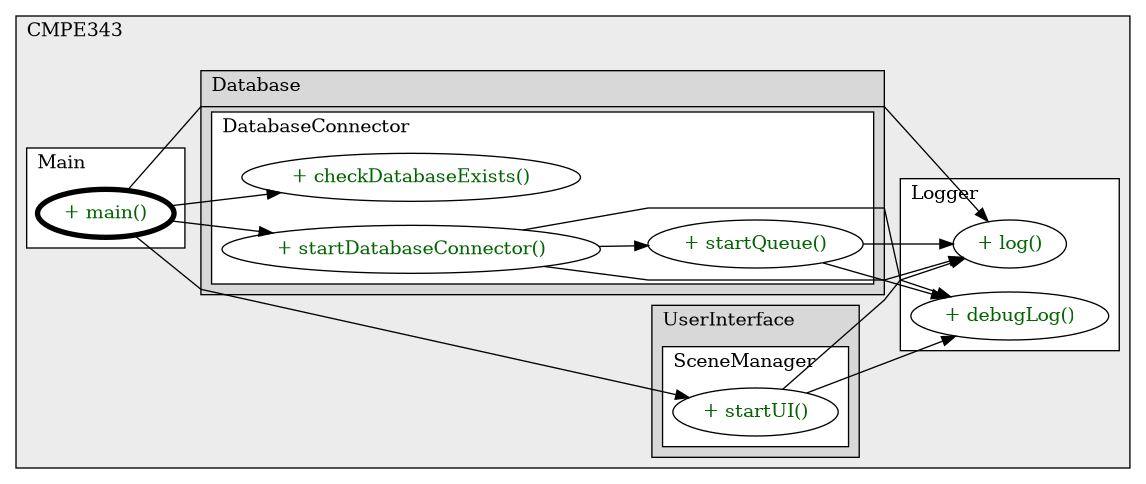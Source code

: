 @startuml

/' diagram meta data start
config=CallConfiguration;
{
  "rootMethod": "comp.CMPE343.Main#main(String[])",
  "projectClassification": {
    "searchMode": "OpenProject", // OpenProject, AllProjects
    "includedProjects": "",
    "pathEndKeywords": "*.impl",
    "isClientPath": "",
    "isClientName": "",
    "isTestPath": "",
    "isTestName": "",
    "isMappingPath": "",
    "isMappingName": "",
    "isDataAccessPath": "",
    "isDataAccessName": "",
    "isDataStructurePath": "",
    "isDataStructureName": "",
    "isInterfaceStructuresPath": "",
    "isInterfaceStructuresName": "",
    "isEntryPointPath": "",
    "isEntryPointName": "",
    "treatFinalFieldsAsMandatory": false
  },
  "graphRestriction": {
    "classPackageExcludeFilter": "",
    "classPackageIncludeFilter": "",
    "classNameExcludeFilter": "",
    "classNameIncludeFilter": "",
    "methodNameExcludeFilter": "",
    "methodNameIncludeFilter": "",
    "removeByInheritance": "", // inheritance/annotation based filtering is done in a second step
    "removeByAnnotation": "",
    "removeByClassPackage": "", // cleanup the graph after inheritance/annotation based filtering is done
    "removeByClassName": "",
    "cutMappings": false,
    "cutEnum": true,
    "cutTests": true,
    "cutClient": true,
    "cutDataAccess": true,
    "cutInterfaceStructures": true,
    "cutDataStructures": true,
    "cutGetterAndSetter": true,
    "cutConstructors": true
  },
  "graphTraversal": {
    "forwardDepth": 6,
    "backwardDepth": 6,
    "classPackageExcludeFilter": "",
    "classPackageIncludeFilter": "",
    "classNameExcludeFilter": "",
    "classNameIncludeFilter": "",
    "methodNameExcludeFilter": "",
    "methodNameIncludeFilter": "",
    "hideMappings": false,
    "hideDataStructures": false,
    "hidePrivateMethods": true,
    "hideInterfaceCalls": true, // indirection: implementation -> interface (is hidden) -> implementation
    "onlyShowApplicationEntryPoints": false, // root node is included
    "useMethodCallsForStructureDiagram": "ForwardOnly" // ForwardOnly, BothDirections, No
  },
  "details": {
    "aggregation": "GroupByClass", // ByClass, GroupByClass, None
    "showMethodParametersTypes": false,
    "showMethodParametersNames": false,
    "showMethodReturnType": false,
    "showPackageLevels": 2,
    "showCallOrder": false,
    "edgeMode": "MethodsOnly", // TypesOnly, MethodsOnly, TypesAndMethods, MethodsAndDirectTypeUsage
    "showDetailedClassStructure": false
  },
  "rootClass": "comp.CMPE343.Main",
  "extensionCallbackMethod": "" // qualified.class.name#methodName - signature: public static String method(String)
}
diagram meta data end '/



digraph g {
    rankdir="LR"
    splines=polyline
    

'nodes 
subgraph cluster_1613637043 { 
   	label=CMPE343
	labeljust=l
	fillcolor="#ececec"
	style=filled
   
   subgraph cluster_1525928083 { 
   	label=UserInterface
	labeljust=l
	fillcolor="#d8d8d8"
	style=filled
   
   subgraph cluster_1730757211 { 
   	label=SceneManager
	labeljust=l
	fillcolor=white
	style=filled
   
   SceneManager1364509428XXXstartUI1814637725[
	label="+ startUI()"
	style=filled
	fillcolor=white
	tooltip="SceneManager

null"
	fontcolor=darkgreen
];
} 
} 

subgraph cluster_1930754934 { 
   	label=Database
	labeljust=l
	fillcolor="#d8d8d8"
	style=filled
   
   subgraph cluster_685857721 { 
   	label=DatabaseConnector
	labeljust=l
	fillcolor=white
	style=filled
   
   DatabaseConnector783527819XXXcheckDatabaseExists0[
	label="+ checkDatabaseExists()"
	style=filled
	fillcolor=white
	tooltip="DatabaseConnector

null"
	fontcolor=darkgreen
];

DatabaseConnector783527819XXXstartDatabaseConnector0[
	label="+ startDatabaseConnector()"
	style=filled
	fillcolor=white
	tooltip="DatabaseConnector

null"
	fontcolor=darkgreen
];

DatabaseConnector783527819XXXstartQueue0[
	label="+ startQueue()"
	style=filled
	fillcolor=white
	tooltip="DatabaseConnector

null"
	fontcolor=darkgreen
];
} 
} 

subgraph cluster_653087990 { 
   	label=Logger
	labeljust=l
	fillcolor=white
	style=filled
   
   Logger1958110676XXXdebugLog1553139675[
	label="+ debugLog()"
	style=filled
	fillcolor=white
	tooltip="Logger

null"
	fontcolor=darkgreen
];

Logger1958110676XXXlog658265366[
	label="+ log()"
	style=filled
	fillcolor=white
	tooltip="Logger

null"
	fontcolor=darkgreen
];
} 

subgraph cluster_755969613 { 
   	label=Main
	labeljust=l
	fillcolor=white
	style=filled
   
   Main1958110676XXXmain1859653459[
	label="+ main()"
	style=filled
	fillcolor=white
	tooltip="Main

null"
	penwidth=4
	fontcolor=darkgreen
];
} 
} 

'edges    
DatabaseConnector783527819XXXstartDatabaseConnector0 -> DatabaseConnector783527819XXXstartQueue0;
DatabaseConnector783527819XXXstartDatabaseConnector0 -> Logger1958110676XXXdebugLog1553139675;
DatabaseConnector783527819XXXstartDatabaseConnector0 -> Logger1958110676XXXlog658265366;
DatabaseConnector783527819XXXstartQueue0 -> Logger1958110676XXXdebugLog1553139675;
DatabaseConnector783527819XXXstartQueue0 -> Logger1958110676XXXlog658265366;
Main1958110676XXXmain1859653459 -> DatabaseConnector783527819XXXcheckDatabaseExists0;
Main1958110676XXXmain1859653459 -> DatabaseConnector783527819XXXstartDatabaseConnector0;
Main1958110676XXXmain1859653459 -> Logger1958110676XXXlog658265366;
Main1958110676XXXmain1859653459 -> SceneManager1364509428XXXstartUI1814637725;
SceneManager1364509428XXXstartUI1814637725 -> Logger1958110676XXXdebugLog1553139675;
SceneManager1364509428XXXstartUI1814637725 -> Logger1958110676XXXlog658265366;
    
}
@enduml